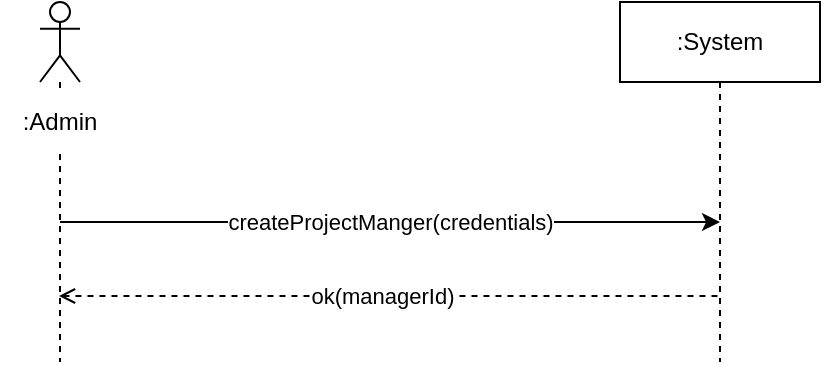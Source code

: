 <mxfile version="21.0.6" type="google"><diagram name="Stránka-1" id="BxxxP8QK9KFuqXcD5b8m"><mxGraphModel grid="1" page="1" gridSize="10" guides="1" tooltips="1" connect="1" arrows="1" fold="1" pageScale="1" pageWidth="827" pageHeight="1169" math="0" shadow="0"><root><mxCell id="0"/><mxCell id="1" parent="0"/><mxCell id="opFV44nOeAqzAdV8zbHj-1" value="" style="shape=umlLifeline;perimeter=lifelinePerimeter;whiteSpace=wrap;html=1;container=1;dropTarget=0;collapsible=0;recursiveResize=0;outlineConnect=0;portConstraint=eastwest;newEdgeStyle={&quot;edgeStyle&quot;:&quot;elbowEdgeStyle&quot;,&quot;elbow&quot;:&quot;vertical&quot;,&quot;curved&quot;:0,&quot;rounded&quot;:0};participant=umlActor;" vertex="1" parent="1"><mxGeometry x="30" y="20" width="20" height="180" as="geometry"/></mxCell><mxCell id="opFV44nOeAqzAdV8zbHj-2" value=":System" style="shape=umlLifeline;perimeter=lifelinePerimeter;whiteSpace=wrap;html=1;container=1;dropTarget=0;collapsible=0;recursiveResize=0;outlineConnect=0;portConstraint=eastwest;newEdgeStyle={&quot;edgeStyle&quot;:&quot;elbowEdgeStyle&quot;,&quot;elbow&quot;:&quot;vertical&quot;,&quot;curved&quot;:0,&quot;rounded&quot;:0};" vertex="1" parent="1"><mxGeometry x="320" y="20" width="100" height="180" as="geometry"/></mxCell><mxCell id="opFV44nOeAqzAdV8zbHj-3" value=":Admin" style="text;html=1;align=center;verticalAlign=middle;whiteSpace=wrap;rounded=0;fillColor=default;" vertex="1" parent="1"><mxGeometry x="10" y="65" width="60" height="30" as="geometry"/></mxCell><mxCell id="opFV44nOeAqzAdV8zbHj-4" value="createProjectManger(credentials)" style="endArrow=classic;html=1;rounded=0;" edge="1" parent="1" source="opFV44nOeAqzAdV8zbHj-1"><mxGeometry width="50" height="50" relative="1" as="geometry"><mxPoint x="360" y="180" as="sourcePoint"/><mxPoint x="370" y="130" as="targetPoint"/></mxGeometry></mxCell><mxCell id="opFV44nOeAqzAdV8zbHj-5" value="ok(managerId)" style="endArrow=none;html=1;rounded=0;endFill=0;startArrow=open;startFill=0;dashed=1;" edge="1" parent="1"><mxGeometry x="-0.027" width="50" height="50" relative="1" as="geometry"><mxPoint x="39.5" y="167" as="sourcePoint"/><mxPoint x="369.5" y="167" as="targetPoint"/><mxPoint x="1" as="offset"/></mxGeometry></mxCell></root></mxGraphModel></diagram></mxfile>